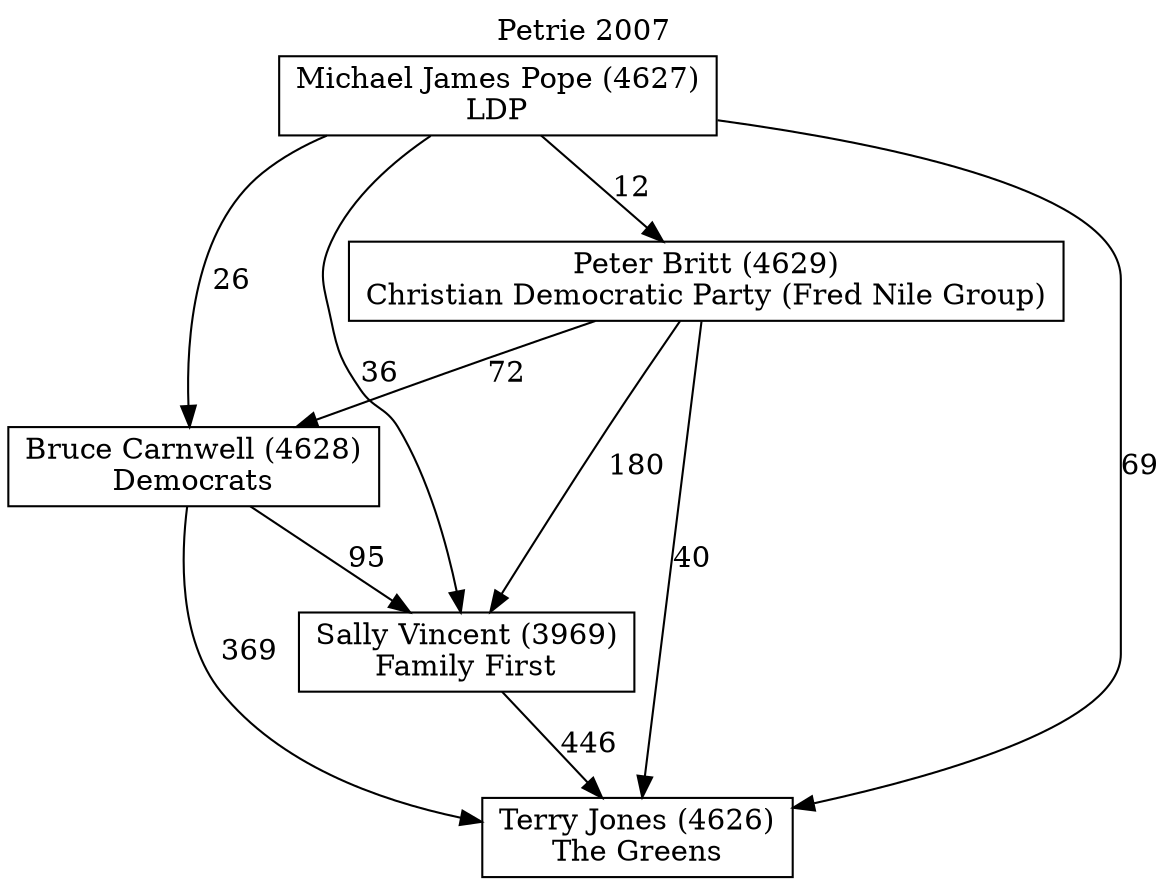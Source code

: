 // House preference flow
digraph "Terry Jones (4626)_Petrie_2007" {
	graph [label="Petrie 2007" labelloc=t mclimit=10]
	node [shape=box]
	"Bruce Carnwell (4628)" [label="Bruce Carnwell (4628)
Democrats"]
	"Michael James Pope (4627)" [label="Michael James Pope (4627)
LDP"]
	"Peter Britt (4629)" [label="Peter Britt (4629)
Christian Democratic Party (Fred Nile Group)"]
	"Sally Vincent (3969)" [label="Sally Vincent (3969)
Family First"]
	"Terry Jones (4626)" [label="Terry Jones (4626)
The Greens"]
	"Bruce Carnwell (4628)" -> "Sally Vincent (3969)" [label=95]
	"Bruce Carnwell (4628)" -> "Terry Jones (4626)" [label=369]
	"Michael James Pope (4627)" -> "Bruce Carnwell (4628)" [label=26]
	"Michael James Pope (4627)" -> "Peter Britt (4629)" [label=12]
	"Michael James Pope (4627)" -> "Sally Vincent (3969)" [label=36]
	"Michael James Pope (4627)" -> "Terry Jones (4626)" [label=69]
	"Peter Britt (4629)" -> "Bruce Carnwell (4628)" [label=72]
	"Peter Britt (4629)" -> "Sally Vincent (3969)" [label=180]
	"Peter Britt (4629)" -> "Terry Jones (4626)" [label=40]
	"Sally Vincent (3969)" -> "Terry Jones (4626)" [label=446]
}
